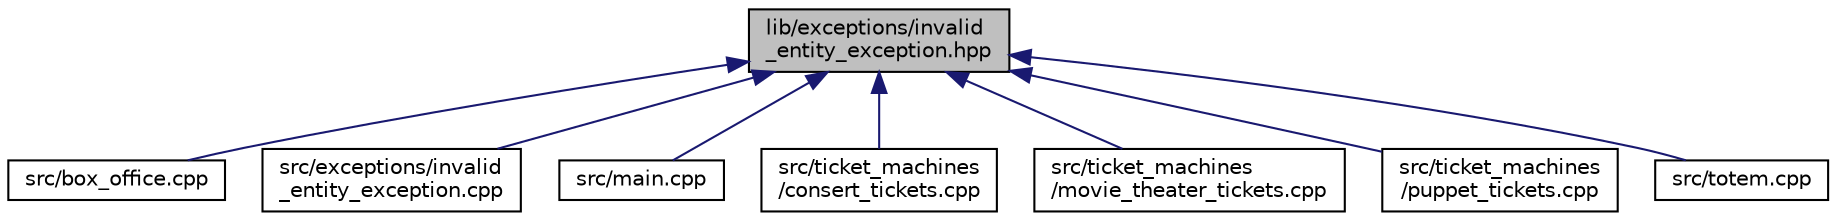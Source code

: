 digraph "lib/exceptions/invalid_entity_exception.hpp"
{
  edge [fontname="Helvetica",fontsize="10",labelfontname="Helvetica",labelfontsize="10"];
  node [fontname="Helvetica",fontsize="10",shape=record];
  Node4 [label="lib/exceptions/invalid\l_entity_exception.hpp",height=0.2,width=0.4,color="black", fillcolor="grey75", style="filled", fontcolor="black"];
  Node4 -> Node5 [dir="back",color="midnightblue",fontsize="10",style="solid",fontname="Helvetica"];
  Node5 [label="src/box_office.cpp",height=0.2,width=0.4,color="black", fillcolor="white", style="filled",URL="$box__office_8cpp.html"];
  Node4 -> Node6 [dir="back",color="midnightblue",fontsize="10",style="solid",fontname="Helvetica"];
  Node6 [label="src/exceptions/invalid\l_entity_exception.cpp",height=0.2,width=0.4,color="black", fillcolor="white", style="filled",URL="$invalid__entity__exception_8cpp.html"];
  Node4 -> Node7 [dir="back",color="midnightblue",fontsize="10",style="solid",fontname="Helvetica"];
  Node7 [label="src/main.cpp",height=0.2,width=0.4,color="black", fillcolor="white", style="filled",URL="$main_8cpp.html"];
  Node4 -> Node8 [dir="back",color="midnightblue",fontsize="10",style="solid",fontname="Helvetica"];
  Node8 [label="src/ticket_machines\l/consert_tickets.cpp",height=0.2,width=0.4,color="black", fillcolor="white", style="filled",URL="$consert__tickets_8cpp.html"];
  Node4 -> Node9 [dir="back",color="midnightblue",fontsize="10",style="solid",fontname="Helvetica"];
  Node9 [label="src/ticket_machines\l/movie_theater_tickets.cpp",height=0.2,width=0.4,color="black", fillcolor="white", style="filled",URL="$movie__theater__tickets_8cpp.html"];
  Node4 -> Node10 [dir="back",color="midnightblue",fontsize="10",style="solid",fontname="Helvetica"];
  Node10 [label="src/ticket_machines\l/puppet_tickets.cpp",height=0.2,width=0.4,color="black", fillcolor="white", style="filled",URL="$puppet__tickets_8cpp.html"];
  Node4 -> Node11 [dir="back",color="midnightblue",fontsize="10",style="solid",fontname="Helvetica"];
  Node11 [label="src/totem.cpp",height=0.2,width=0.4,color="black", fillcolor="white", style="filled",URL="$totem_8cpp.html"];
}
